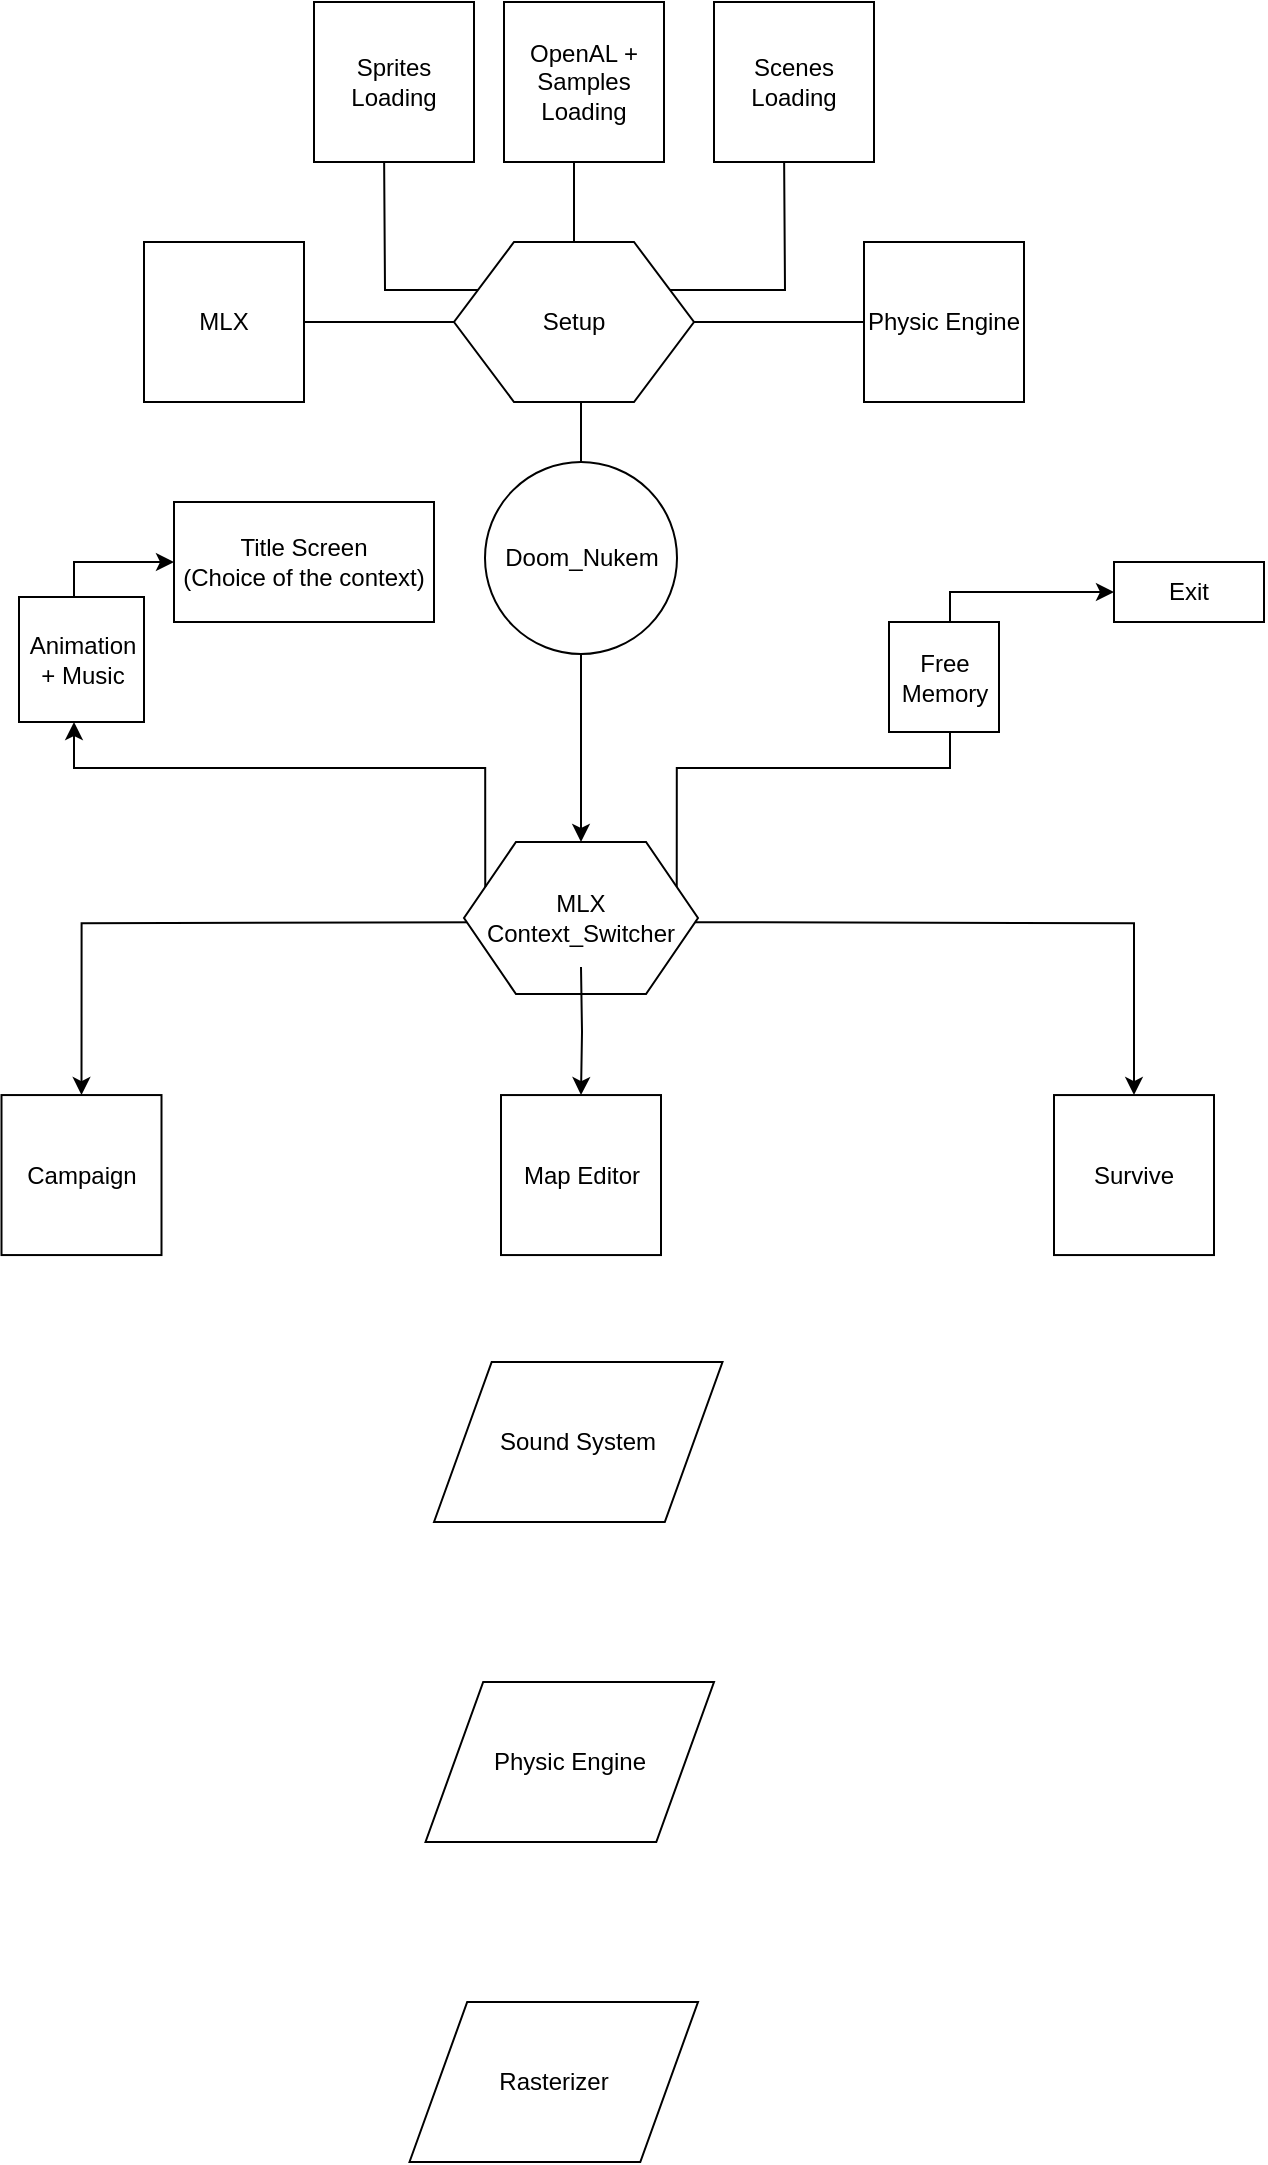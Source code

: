 <mxfile version="12.7.0" type="device"><diagram id="C5RBs43oDa-KdzZeNtuy" name="Page-1"><mxGraphModel dx="1722" dy="859" grid="1" gridSize="10" guides="1" tooltips="1" connect="1" arrows="1" fold="1" page="1" pageScale="1" pageWidth="1654" pageHeight="2336" math="0" shadow="0"><root><mxCell id="WIyWlLk6GJQsqaUBKTNV-0"/><mxCell id="WIyWlLk6GJQsqaUBKTNV-1" parent="WIyWlLk6GJQsqaUBKTNV-0"/><mxCell id="4kOe_CxRza3ErFxTTt-P-6" style="edgeStyle=orthogonalEdgeStyle;rounded=0;orthogonalLoop=1;jettySize=auto;html=1;exitX=0.5;exitY=0;exitDx=0;exitDy=0;" edge="1" parent="WIyWlLk6GJQsqaUBKTNV-1" source="4kOe_CxRza3ErFxTTt-P-0"><mxGeometry relative="1" as="geometry"><mxPoint x="764" y="200" as="targetPoint"/></mxGeometry></mxCell><mxCell id="4kOe_CxRza3ErFxTTt-P-0" value="Doom_Nukem" style="ellipse;whiteSpace=wrap;html=1;aspect=fixed;" vertex="1" parent="WIyWlLk6GJQsqaUBKTNV-1"><mxGeometry x="715.5" y="270" width="96" height="96" as="geometry"/></mxCell><mxCell id="4kOe_CxRza3ErFxTTt-P-2" value="" style="endArrow=classic;html=1;entryX=0.5;entryY=0;entryDx=0;entryDy=0;" edge="1" parent="WIyWlLk6GJQsqaUBKTNV-1" source="4kOe_CxRza3ErFxTTt-P-0" target="4kOe_CxRza3ErFxTTt-P-3"><mxGeometry width="50" height="50" relative="1" as="geometry"><mxPoint x="720.5" y="434" as="sourcePoint"/><mxPoint x="763.5" y="434" as="targetPoint"/></mxGeometry></mxCell><mxCell id="4kOe_CxRza3ErFxTTt-P-30" style="edgeStyle=orthogonalEdgeStyle;rounded=0;orthogonalLoop=1;jettySize=auto;html=1;exitX=1;exitY=0.25;exitDx=0;exitDy=0;" edge="1" parent="WIyWlLk6GJQsqaUBKTNV-1" source="4kOe_CxRza3ErFxTTt-P-3" target="4kOe_CxRza3ErFxTTt-P-32"><mxGeometry relative="1" as="geometry"><mxPoint x="910" y="390" as="targetPoint"/><Array as="points"><mxPoint x="948" y="423"/></Array></mxGeometry></mxCell><mxCell id="4kOe_CxRza3ErFxTTt-P-35" style="edgeStyle=orthogonalEdgeStyle;rounded=0;orthogonalLoop=1;jettySize=auto;html=1;exitX=1;exitY=0.75;exitDx=0;exitDy=0;entryX=0.5;entryY=0;entryDx=0;entryDy=0;" edge="1" parent="WIyWlLk6GJQsqaUBKTNV-1" target="4kOe_CxRza3ErFxTTt-P-45"><mxGeometry relative="1" as="geometry"><mxPoint x="930" y="636.53" as="targetPoint"/><mxPoint x="811.364" y="500.075" as="sourcePoint"/></mxGeometry></mxCell><mxCell id="4kOe_CxRza3ErFxTTt-P-36" style="edgeStyle=orthogonalEdgeStyle;rounded=0;orthogonalLoop=1;jettySize=auto;html=1;exitX=0;exitY=0.25;exitDx=0;exitDy=0;" edge="1" parent="WIyWlLk6GJQsqaUBKTNV-1" source="4kOe_CxRza3ErFxTTt-P-37"><mxGeometry relative="1" as="geometry"><mxPoint x="560" y="320" as="targetPoint"/><Array as="points"><mxPoint x="510" y="320"/></Array></mxGeometry></mxCell><mxCell id="4kOe_CxRza3ErFxTTt-P-47" style="edgeStyle=orthogonalEdgeStyle;rounded=0;orthogonalLoop=1;jettySize=auto;html=1;exitX=0.5;exitY=1;exitDx=0;exitDy=0;" edge="1" parent="WIyWlLk6GJQsqaUBKTNV-1" source="4kOe_CxRza3ErFxTTt-P-43"><mxGeometry relative="1" as="geometry"><mxPoint x="763.118" y="646.53" as="targetPoint"/></mxGeometry></mxCell><mxCell id="4kOe_CxRza3ErFxTTt-P-49" style="edgeStyle=orthogonalEdgeStyle;rounded=0;orthogonalLoop=1;jettySize=auto;html=1;exitX=0;exitY=0.75;exitDx=0;exitDy=0;entryX=0.5;entryY=0;entryDx=0;entryDy=0;" edge="1" parent="WIyWlLk6GJQsqaUBKTNV-1" target="4kOe_CxRza3ErFxTTt-P-44"><mxGeometry relative="1" as="geometry"><mxPoint x="715.636" y="500.075" as="sourcePoint"/></mxGeometry></mxCell><mxCell id="4kOe_CxRza3ErFxTTt-P-3" value="MLX&lt;br&gt;Context_Switcher" style="shape=hexagon;perimeter=hexagonPerimeter2;whiteSpace=wrap;html=1;size=0.222;" vertex="1" parent="WIyWlLk6GJQsqaUBKTNV-1"><mxGeometry x="705" y="460" width="117" height="76" as="geometry"/></mxCell><mxCell id="4kOe_CxRza3ErFxTTt-P-8" style="edgeStyle=orthogonalEdgeStyle;rounded=0;orthogonalLoop=1;jettySize=auto;html=1;exitX=0;exitY=0.5;exitDx=0;exitDy=0;" edge="1" parent="WIyWlLk6GJQsqaUBKTNV-1" source="4kOe_CxRza3ErFxTTt-P-7"><mxGeometry relative="1" as="geometry"><mxPoint x="595" y="200" as="targetPoint"/></mxGeometry></mxCell><mxCell id="4kOe_CxRza3ErFxTTt-P-12" style="edgeStyle=orthogonalEdgeStyle;rounded=0;orthogonalLoop=1;jettySize=auto;html=1;exitX=1;exitY=0.5;exitDx=0;exitDy=0;" edge="1" parent="WIyWlLk6GJQsqaUBKTNV-1" source="4kOe_CxRza3ErFxTTt-P-7"><mxGeometry relative="1" as="geometry"><mxPoint x="915" y="200" as="targetPoint"/></mxGeometry></mxCell><mxCell id="4kOe_CxRza3ErFxTTt-P-13" style="edgeStyle=orthogonalEdgeStyle;rounded=0;orthogonalLoop=1;jettySize=auto;html=1;exitX=0;exitY=0.25;exitDx=0;exitDy=0;" edge="1" parent="WIyWlLk6GJQsqaUBKTNV-1" source="4kOe_CxRza3ErFxTTt-P-7"><mxGeometry relative="1" as="geometry"><mxPoint x="665" y="110" as="targetPoint"/></mxGeometry></mxCell><mxCell id="4kOe_CxRza3ErFxTTt-P-14" style="edgeStyle=orthogonalEdgeStyle;rounded=0;orthogonalLoop=1;jettySize=auto;html=1;exitX=1;exitY=0.25;exitDx=0;exitDy=0;" edge="1" parent="WIyWlLk6GJQsqaUBKTNV-1" source="4kOe_CxRza3ErFxTTt-P-7"><mxGeometry relative="1" as="geometry"><mxPoint x="865" y="110" as="targetPoint"/></mxGeometry></mxCell><mxCell id="4kOe_CxRza3ErFxTTt-P-17" style="edgeStyle=orthogonalEdgeStyle;rounded=0;orthogonalLoop=1;jettySize=auto;html=1;exitX=0.5;exitY=0;exitDx=0;exitDy=0;" edge="1" parent="WIyWlLk6GJQsqaUBKTNV-1" source="4kOe_CxRza3ErFxTTt-P-7"><mxGeometry relative="1" as="geometry"><mxPoint x="760" y="100" as="targetPoint"/></mxGeometry></mxCell><mxCell id="4kOe_CxRza3ErFxTTt-P-7" value="Setup" style="shape=hexagon;perimeter=hexagonPerimeter2;whiteSpace=wrap;html=1;" vertex="1" parent="WIyWlLk6GJQsqaUBKTNV-1"><mxGeometry x="700" y="160" width="120" height="80" as="geometry"/></mxCell><mxCell id="4kOe_CxRza3ErFxTTt-P-9" value="MLX" style="whiteSpace=wrap;html=1;aspect=fixed;" vertex="1" parent="WIyWlLk6GJQsqaUBKTNV-1"><mxGeometry x="545" y="160" width="80" height="80" as="geometry"/></mxCell><mxCell id="4kOe_CxRza3ErFxTTt-P-11" value="Physic Engine" style="whiteSpace=wrap;html=1;aspect=fixed;" vertex="1" parent="WIyWlLk6GJQsqaUBKTNV-1"><mxGeometry x="905" y="160" width="80" height="80" as="geometry"/></mxCell><mxCell id="4kOe_CxRza3ErFxTTt-P-15" value="Sprites Loading" style="whiteSpace=wrap;html=1;aspect=fixed;" vertex="1" parent="WIyWlLk6GJQsqaUBKTNV-1"><mxGeometry x="630" y="40" width="80" height="80" as="geometry"/></mxCell><mxCell id="4kOe_CxRza3ErFxTTt-P-16" value="Scenes Loading" style="whiteSpace=wrap;html=1;aspect=fixed;" vertex="1" parent="WIyWlLk6GJQsqaUBKTNV-1"><mxGeometry x="830" y="40" width="80" height="80" as="geometry"/></mxCell><mxCell id="4kOe_CxRza3ErFxTTt-P-19" value="OpenAL +&lt;br&gt;Samples Loading" style="whiteSpace=wrap;html=1;aspect=fixed;" vertex="1" parent="WIyWlLk6GJQsqaUBKTNV-1"><mxGeometry x="725" y="40" width="80" height="80" as="geometry"/></mxCell><mxCell id="4kOe_CxRza3ErFxTTt-P-32" value="Exit" style="rounded=0;whiteSpace=wrap;html=1;" vertex="1" parent="WIyWlLk6GJQsqaUBKTNV-1"><mxGeometry x="1030" y="320" width="75" height="30" as="geometry"/></mxCell><mxCell id="4kOe_CxRza3ErFxTTt-P-33" value="Free&lt;br&gt;Memory" style="whiteSpace=wrap;html=1;aspect=fixed;" vertex="1" parent="WIyWlLk6GJQsqaUBKTNV-1"><mxGeometry x="917.5" y="350" width="55" height="55" as="geometry"/></mxCell><mxCell id="4kOe_CxRza3ErFxTTt-P-37" value="Animation + Music" style="whiteSpace=wrap;html=1;aspect=fixed;" vertex="1" parent="WIyWlLk6GJQsqaUBKTNV-1"><mxGeometry x="482.5" y="337.5" width="62.5" height="62.5" as="geometry"/></mxCell><mxCell id="4kOe_CxRza3ErFxTTt-P-38" style="edgeStyle=orthogonalEdgeStyle;rounded=0;orthogonalLoop=1;jettySize=auto;html=1;exitX=0;exitY=0.25;exitDx=0;exitDy=0;" edge="1" parent="WIyWlLk6GJQsqaUBKTNV-1" source="4kOe_CxRza3ErFxTTt-P-3" target="4kOe_CxRza3ErFxTTt-P-37"><mxGeometry relative="1" as="geometry"><mxPoint x="550" y="320" as="targetPoint"/><mxPoint x="715.636" y="422.455" as="sourcePoint"/><Array as="points"><mxPoint x="510" y="423"/></Array></mxGeometry></mxCell><mxCell id="4kOe_CxRza3ErFxTTt-P-42" value="Title Screen&lt;br&gt;(Choice of the context)" style="rounded=0;whiteSpace=wrap;html=1;" vertex="1" parent="WIyWlLk6GJQsqaUBKTNV-1"><mxGeometry x="560" y="290" width="130" height="60" as="geometry"/></mxCell><mxCell id="4kOe_CxRza3ErFxTTt-P-44" value="Campaign" style="whiteSpace=wrap;html=1;aspect=fixed;" vertex="1" parent="WIyWlLk6GJQsqaUBKTNV-1"><mxGeometry x="473.75" y="586.53" width="80" height="80" as="geometry"/></mxCell><mxCell id="4kOe_CxRza3ErFxTTt-P-45" value="Survive" style="whiteSpace=wrap;html=1;aspect=fixed;" vertex="1" parent="WIyWlLk6GJQsqaUBKTNV-1"><mxGeometry x="1000" y="586.53" width="80" height="80" as="geometry"/></mxCell><mxCell id="4kOe_CxRza3ErFxTTt-P-43" value="Map Editor" style="whiteSpace=wrap;html=1;aspect=fixed;" vertex="1" parent="WIyWlLk6GJQsqaUBKTNV-1"><mxGeometry x="723.5" y="586.53" width="80" height="80" as="geometry"/></mxCell><mxCell id="4kOe_CxRza3ErFxTTt-P-48" style="edgeStyle=orthogonalEdgeStyle;rounded=0;orthogonalLoop=1;jettySize=auto;html=1;exitX=0.5;exitY=1;exitDx=0;exitDy=0;" edge="1" parent="WIyWlLk6GJQsqaUBKTNV-1" target="4kOe_CxRza3ErFxTTt-P-43"><mxGeometry relative="1" as="geometry"><mxPoint x="763.118" y="646.53" as="targetPoint"/><mxPoint x="763.5" y="522.53" as="sourcePoint"/></mxGeometry></mxCell><mxCell id="4kOe_CxRza3ErFxTTt-P-51" value="Rasterizer" style="shape=parallelogram;perimeter=parallelogramPerimeter;whiteSpace=wrap;html=1;" vertex="1" parent="WIyWlLk6GJQsqaUBKTNV-1"><mxGeometry x="677.75" y="1040" width="144.25" height="80" as="geometry"/></mxCell><mxCell id="4kOe_CxRza3ErFxTTt-P-53" value="Physic Engine" style="shape=parallelogram;perimeter=parallelogramPerimeter;whiteSpace=wrap;html=1;" vertex="1" parent="WIyWlLk6GJQsqaUBKTNV-1"><mxGeometry x="685.75" y="880" width="144.25" height="80" as="geometry"/></mxCell><mxCell id="4kOe_CxRza3ErFxTTt-P-54" value="Sound System" style="shape=parallelogram;perimeter=parallelogramPerimeter;whiteSpace=wrap;html=1;" vertex="1" parent="WIyWlLk6GJQsqaUBKTNV-1"><mxGeometry x="690" y="720" width="144.25" height="80" as="geometry"/></mxCell></root></mxGraphModel></diagram></mxfile>